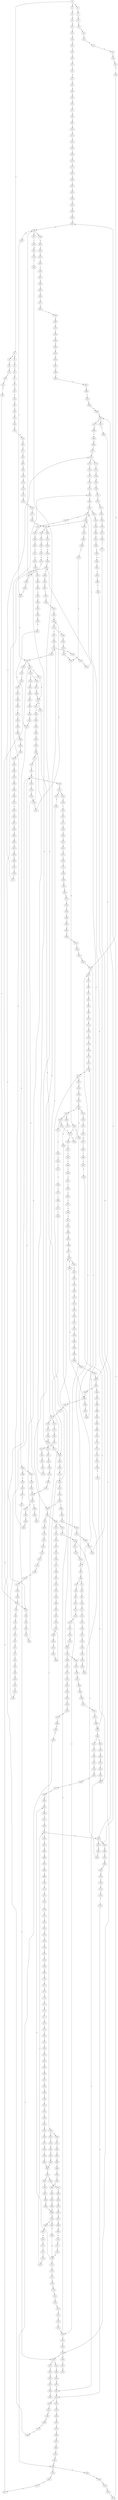strict digraph  {
	S0 -> S1 [ label = A ];
	S0 -> S2 [ label = C ];
	S0 -> S3 [ label = T ];
	S1 -> S4 [ label = G ];
	S2 -> S5 [ label = G ];
	S2 -> S6 [ label = A ];
	S3 -> S7 [ label = G ];
	S4 -> S8 [ label = G ];
	S5 -> S9 [ label = A ];
	S6 -> S10 [ label = A ];
	S7 -> S11 [ label = G ];
	S8 -> S12 [ label = G ];
	S9 -> S13 [ label = G ];
	S10 -> S14 [ label = C ];
	S11 -> S15 [ label = C ];
	S12 -> S16 [ label = T ];
	S13 -> S17 [ label = C ];
	S14 -> S18 [ label = C ];
	S15 -> S19 [ label = C ];
	S16 -> S20 [ label = G ];
	S17 -> S21 [ label = A ];
	S18 -> S22 [ label = C ];
	S19 -> S23 [ label = C ];
	S20 -> S24 [ label = T ];
	S21 -> S25 [ label = G ];
	S22 -> S26 [ label = G ];
	S23 -> S27 [ label = G ];
	S24 -> S28 [ label = T ];
	S25 -> S29 [ label = T ];
	S26 -> S30 [ label = T ];
	S27 -> S31 [ label = T ];
	S28 -> S32 [ label = C ];
	S29 -> S33 [ label = G ];
	S30 -> S34 [ label = C ];
	S30 -> S35 [ label = A ];
	S31 -> S36 [ label = C ];
	S32 -> S37 [ label = C ];
	S33 -> S38 [ label = C ];
	S34 -> S39 [ label = T ];
	S35 -> S40 [ label = C ];
	S36 -> S41 [ label = C ];
	S37 -> S42 [ label = A ];
	S38 -> S43 [ label = A ];
	S39 -> S44 [ label = C ];
	S40 -> S45 [ label = A ];
	S41 -> S46 [ label = A ];
	S42 -> S47 [ label = G ];
	S43 -> S48 [ label = A ];
	S44 -> S49 [ label = G ];
	S45 -> S50 [ label = G ];
	S46 -> S51 [ label = G ];
	S47 -> S52 [ label = C ];
	S48 -> S53 [ label = C ];
	S49 -> S54 [ label = G ];
	S50 -> S55 [ label = C ];
	S51 -> S56 [ label = C ];
	S51 -> S57 [ label = T ];
	S52 -> S58 [ label = A ];
	S53 -> S59 [ label = A ];
	S54 -> S60 [ label = C ];
	S55 -> S61 [ label = A ];
	S56 -> S62 [ label = T ];
	S57 -> S63 [ label = A ];
	S58 -> S64 [ label = G ];
	S59 -> S65 [ label = G ];
	S60 -> S66 [ label = A ];
	S61 -> S67 [ label = G ];
	S62 -> S68 [ label = T ];
	S63 -> S69 [ label = G ];
	S64 -> S70 [ label = A ];
	S65 -> S71 [ label = C ];
	S66 -> S72 [ label = C ];
	S67 -> S73 [ label = G ];
	S68 -> S74 [ label = C ];
	S69 -> S75 [ label = G ];
	S69 -> S76 [ label = C ];
	S70 -> S77 [ label = T ];
	S71 -> S78 [ label = T ];
	S72 -> S79 [ label = G ];
	S72 -> S80 [ label = C ];
	S73 -> S81 [ label = T ];
	S74 -> S82 [ label = A ];
	S75 -> S83 [ label = G ];
	S76 -> S84 [ label = T ];
	S77 -> S85 [ label = A ];
	S78 -> S86 [ label = A ];
	S79 -> S87 [ label = C ];
	S80 -> S88 [ label = G ];
	S81 -> S89 [ label = G ];
	S82 -> S90 [ label = C ];
	S83 -> S91 [ label = T ];
	S84 -> S92 [ label = C ];
	S85 -> S93 [ label = A ];
	S86 -> S94 [ label = C ];
	S87 -> S95 [ label = G ];
	S88 -> S96 [ label = A ];
	S88 -> S97 [ label = G ];
	S89 -> S98 [ label = C ];
	S90 -> S99 [ label = G ];
	S91 -> S100 [ label = C ];
	S92 -> S101 [ label = C ];
	S93 -> S102 [ label = A ];
	S94 -> S103 [ label = G ];
	S95 -> S104 [ label = C ];
	S95 -> S105 [ label = G ];
	S96 -> S106 [ label = G ];
	S96 -> S107 [ label = A ];
	S97 -> S108 [ label = G ];
	S98 -> S109 [ label = A ];
	S99 -> S110 [ label = C ];
	S100 -> S111 [ label = A ];
	S101 -> S112 [ label = A ];
	S102 -> S113 [ label = A ];
	S103 -> S114 [ label = A ];
	S104 -> S115 [ label = G ];
	S105 -> S116 [ label = T ];
	S106 -> S117 [ label = T ];
	S107 -> S118 [ label = T ];
	S108 -> S119 [ label = A ];
	S109 -> S120 [ label = C ];
	S110 -> S121 [ label = C ];
	S111 -> S122 [ label = C ];
	S112 -> S123 [ label = C ];
	S113 -> S124 [ label = A ];
	S114 -> S125 [ label = G ];
	S115 -> S126 [ label = C ];
	S115 -> S127 [ label = G ];
	S116 -> S128 [ label = G ];
	S117 -> S129 [ label = C ];
	S118 -> S130 [ label = G ];
	S119 -> S131 [ label = A ];
	S120 -> S132 [ label = G ];
	S121 -> S133 [ label = C ];
	S122 -> S134 [ label = T ];
	S123 -> S135 [ label = C ];
	S124 -> S136 [ label = C ];
	S125 -> S137 [ label = A ];
	S126 -> S138 [ label = G ];
	S127 -> S139 [ label = C ];
	S128 -> S140 [ label = C ];
	S129 -> S141 [ label = C ];
	S130 -> S142 [ label = T ];
	S131 -> S143 [ label = T ];
	S132 -> S144 [ label = C ];
	S133 -> S145 [ label = T ];
	S134 -> S146 [ label = C ];
	S135 -> S147 [ label = G ];
	S136 -> S148 [ label = T ];
	S137 -> S149 [ label = A ];
	S138 -> S150 [ label = T ];
	S139 -> S151 [ label = T ];
	S140 -> S152 [ label = C ];
	S141 -> S153 [ label = A ];
	S142 -> S154 [ label = A ];
	S143 -> S155 [ label = T ];
	S144 -> S95 [ label = G ];
	S145 -> S156 [ label = T ];
	S146 -> S157 [ label = G ];
	S147 -> S158 [ label = G ];
	S148 -> S159 [ label = T ];
	S149 -> S160 [ label = C ];
	S150 -> S161 [ label = C ];
	S151 -> S162 [ label = A ];
	S151 -> S163 [ label = G ];
	S152 -> S164 [ label = G ];
	S153 -> S165 [ label = G ];
	S154 -> S166 [ label = G ];
	S155 -> S167 [ label = G ];
	S156 -> S168 [ label = C ];
	S157 -> S169 [ label = C ];
	S158 -> S170 [ label = A ];
	S159 -> S171 [ label = T ];
	S160 -> S172 [ label = T ];
	S161 -> S173 [ label = G ];
	S162 -> S174 [ label = T ];
	S163 -> S175 [ label = G ];
	S164 -> S176 [ label = C ];
	S165 -> S57 [ label = T ];
	S165 -> S56 [ label = C ];
	S166 -> S177 [ label = T ];
	S167 -> S178 [ label = A ];
	S168 -> S179 [ label = A ];
	S169 -> S180 [ label = T ];
	S170 -> S181 [ label = C ];
	S171 -> S182 [ label = G ];
	S172 -> S183 [ label = G ];
	S173 -> S184 [ label = A ];
	S174 -> S185 [ label = A ];
	S175 -> S186 [ label = A ];
	S176 -> S187 [ label = C ];
	S176 -> S188 [ label = A ];
	S177 -> S189 [ label = T ];
	S178 -> S190 [ label = A ];
	S179 -> S191 [ label = T ];
	S180 -> S192 [ label = T ];
	S181 -> S193 [ label = G ];
	S182 -> S194 [ label = C ];
	S183 -> S195 [ label = G ];
	S184 -> S196 [ label = C ];
	S185 -> S197 [ label = G ];
	S186 -> S198 [ label = A ];
	S187 -> S199 [ label = G ];
	S188 -> S200 [ label = A ];
	S189 -> S201 [ label = T ];
	S190 -> S202 [ label = C ];
	S191 -> S203 [ label = C ];
	S192 -> S204 [ label = C ];
	S193 -> S205 [ label = C ];
	S193 -> S206 [ label = T ];
	S194 -> S207 [ label = C ];
	S195 -> S208 [ label = C ];
	S195 -> S209 [ label = A ];
	S196 -> S210 [ label = G ];
	S197 -> S211 [ label = T ];
	S198 -> S212 [ label = T ];
	S198 -> S213 [ label = G ];
	S199 -> S214 [ label = G ];
	S200 -> S215 [ label = C ];
	S201 -> S216 [ label = C ];
	S202 -> S217 [ label = C ];
	S203 -> S218 [ label = C ];
	S204 -> S219 [ label = A ];
	S205 -> S220 [ label = C ];
	S206 -> S221 [ label = C ];
	S207 -> S222 [ label = G ];
	S208 -> S223 [ label = G ];
	S209 -> S224 [ label = C ];
	S210 -> S225 [ label = C ];
	S211 -> S226 [ label = A ];
	S212 -> S227 [ label = G ];
	S213 -> S228 [ label = A ];
	S214 -> S229 [ label = T ];
	S214 -> S230 [ label = A ];
	S215 -> S231 [ label = C ];
	S216 -> S232 [ label = A ];
	S217 -> S233 [ label = C ];
	S218 -> S234 [ label = A ];
	S219 -> S235 [ label = T ];
	S220 -> S236 [ label = C ];
	S221 -> S237 [ label = G ];
	S222 -> S238 [ label = T ];
	S223 -> S239 [ label = C ];
	S224 -> S240 [ label = C ];
	S225 -> S241 [ label = G ];
	S226 -> S242 [ label = G ];
	S227 -> S243 [ label = G ];
	S228 -> S244 [ label = A ];
	S229 -> S245 [ label = G ];
	S230 -> S246 [ label = A ];
	S231 -> S247 [ label = A ];
	S232 -> S248 [ label = C ];
	S233 -> S249 [ label = G ];
	S234 -> S250 [ label = G ];
	S235 -> S203 [ label = C ];
	S236 -> S251 [ label = A ];
	S237 -> S252 [ label = T ];
	S238 -> S253 [ label = A ];
	S239 -> S254 [ label = A ];
	S240 -> S255 [ label = C ];
	S241 -> S256 [ label = C ];
	S242 -> S257 [ label = C ];
	S243 -> S258 [ label = G ];
	S244 -> S259 [ label = C ];
	S245 -> S260 [ label = A ];
	S245 -> S261 [ label = G ];
	S246 -> S262 [ label = C ];
	S247 -> S263 [ label = G ];
	S248 -> S264 [ label = T ];
	S249 -> S30 [ label = T ];
	S250 -> S265 [ label = A ];
	S251 -> S266 [ label = T ];
	S252 -> S267 [ label = G ];
	S253 -> S268 [ label = G ];
	S254 -> S269 [ label = G ];
	S255 -> S270 [ label = G ];
	S256 -> S271 [ label = C ];
	S257 -> S272 [ label = C ];
	S258 -> S273 [ label = G ];
	S259 -> S274 [ label = G ];
	S260 -> S275 [ label = C ];
	S261 -> S276 [ label = T ];
	S261 -> S277 [ label = A ];
	S262 -> S278 [ label = T ];
	S263 -> S279 [ label = A ];
	S263 -> S280 [ label = T ];
	S264 -> S281 [ label = C ];
	S265 -> S282 [ label = A ];
	S266 -> S283 [ label = C ];
	S267 -> S284 [ label = A ];
	S268 -> S285 [ label = C ];
	S269 -> S286 [ label = C ];
	S270 -> S287 [ label = T ];
	S271 -> S288 [ label = T ];
	S272 -> S289 [ label = G ];
	S273 -> S290 [ label = T ];
	S274 -> S291 [ label = G ];
	S275 -> S292 [ label = G ];
	S276 -> S293 [ label = G ];
	S276 -> S294 [ label = T ];
	S277 -> S295 [ label = A ];
	S278 -> S296 [ label = G ];
	S278 -> S297 [ label = A ];
	S279 -> S298 [ label = C ];
	S279 -> S299 [ label = A ];
	S280 -> S300 [ label = C ];
	S281 -> S301 [ label = C ];
	S282 -> S302 [ label = C ];
	S283 -> S303 [ label = G ];
	S284 -> S304 [ label = C ];
	S285 -> S305 [ label = C ];
	S286 -> S306 [ label = G ];
	S286 -> S307 [ label = C ];
	S287 -> S34 [ label = C ];
	S288 -> S308 [ label = C ];
	S289 -> S309 [ label = A ];
	S289 -> S310 [ label = G ];
	S289 -> S311 [ label = C ];
	S290 -> S312 [ label = C ];
	S291 -> S313 [ label = C ];
	S292 -> S314 [ label = T ];
	S293 -> S315 [ label = G ];
	S294 -> S316 [ label = A ];
	S295 -> S317 [ label = C ];
	S295 -> S318 [ label = G ];
	S296 -> S319 [ label = C ];
	S296 -> S195 [ label = G ];
	S297 -> S320 [ label = C ];
	S298 -> S321 [ label = T ];
	S299 -> S302 [ label = C ];
	S300 -> S322 [ label = T ];
	S300 -> S323 [ label = G ];
	S301 -> S324 [ label = T ];
	S302 -> S325 [ label = C ];
	S302 -> S326 [ label = A ];
	S303 -> S327 [ label = T ];
	S304 -> S328 [ label = C ];
	S305 -> S289 [ label = G ];
	S306 -> S329 [ label = G ];
	S307 -> S330 [ label = G ];
	S308 -> S331 [ label = G ];
	S309 -> S332 [ label = A ];
	S310 -> S333 [ label = T ];
	S311 -> S334 [ label = T ];
	S312 -> S335 [ label = C ];
	S313 -> S336 [ label = A ];
	S314 -> S337 [ label = G ];
	S315 -> S338 [ label = A ];
	S316 -> S339 [ label = G ];
	S317 -> S340 [ label = C ];
	S318 -> S228 [ label = A ];
	S319 -> S341 [ label = A ];
	S320 -> S342 [ label = A ];
	S321 -> S343 [ label = C ];
	S322 -> S344 [ label = C ];
	S323 -> S345 [ label = T ];
	S323 -> S346 [ label = C ];
	S324 -> S347 [ label = T ];
	S325 -> S348 [ label = A ];
	S325 -> S349 [ label = G ];
	S326 -> S350 [ label = G ];
	S327 -> S351 [ label = C ];
	S328 -> S352 [ label = G ];
	S329 -> S353 [ label = G ];
	S330 -> S354 [ label = G ];
	S331 -> S355 [ label = G ];
	S332 -> S356 [ label = A ];
	S333 -> S245 [ label = G ];
	S334 -> S357 [ label = G ];
	S335 -> S358 [ label = G ];
	S336 -> S359 [ label = C ];
	S337 -> S360 [ label = G ];
	S338 -> S295 [ label = A ];
	S339 -> S361 [ label = A ];
	S340 -> S362 [ label = T ];
	S341 -> S363 [ label = A ];
	S342 -> S364 [ label = A ];
	S343 -> S365 [ label = C ];
	S344 -> S366 [ label = T ];
	S345 -> S367 [ label = A ];
	S346 -> S368 [ label = G ];
	S347 -> S369 [ label = T ];
	S348 -> S370 [ label = G ];
	S348 -> S371 [ label = C ];
	S349 -> S372 [ label = G ];
	S350 -> S373 [ label = C ];
	S351 -> S374 [ label = C ];
	S352 -> S375 [ label = G ];
	S353 -> S376 [ label = T ];
	S354 -> S333 [ label = T ];
	S355 -> S377 [ label = G ];
	S356 -> S378 [ label = C ];
	S357 -> S379 [ label = G ];
	S358 -> S380 [ label = C ];
	S358 -> S381 [ label = T ];
	S359 -> S80 [ label = C ];
	S359 -> S382 [ label = T ];
	S360 -> S383 [ label = G ];
	S361 -> S384 [ label = A ];
	S362 -> S385 [ label = C ];
	S363 -> S386 [ label = C ];
	S364 -> S387 [ label = C ];
	S365 -> S388 [ label = C ];
	S366 -> S389 [ label = C ];
	S366 -> S390 [ label = G ];
	S367 -> S391 [ label = A ];
	S368 -> S392 [ label = G ];
	S368 -> S393 [ label = C ];
	S369 -> S394 [ label = C ];
	S370 -> S279 [ label = A ];
	S371 -> S395 [ label = C ];
	S372 -> S396 [ label = A ];
	S373 -> S397 [ label = C ];
	S374 -> S398 [ label = T ];
	S375 -> S399 [ label = T ];
	S376 -> S400 [ label = G ];
	S377 -> S401 [ label = C ];
	S378 -> S402 [ label = C ];
	S379 -> S403 [ label = A ];
	S380 -> S404 [ label = C ];
	S381 -> S405 [ label = C ];
	S382 -> S406 [ label = G ];
	S383 -> S407 [ label = T ];
	S384 -> S408 [ label = G ];
	S385 -> S409 [ label = G ];
	S386 -> S410 [ label = C ];
	S387 -> S411 [ label = G ];
	S388 -> S412 [ label = A ];
	S389 -> S413 [ label = T ];
	S389 -> S414 [ label = G ];
	S390 -> S415 [ label = T ];
	S391 -> S416 [ label = G ];
	S392 -> S417 [ label = C ];
	S393 -> S418 [ label = A ];
	S394 -> S419 [ label = A ];
	S395 -> S420 [ label = A ];
	S396 -> S181 [ label = C ];
	S397 -> S421 [ label = G ];
	S398 -> S422 [ label = C ];
	S399 -> S423 [ label = C ];
	S400 -> S424 [ label = C ];
	S401 -> S425 [ label = T ];
	S402 -> S426 [ label = C ];
	S403 -> S198 [ label = A ];
	S404 -> S427 [ label = G ];
	S405 -> S428 [ label = G ];
	S406 -> S429 [ label = G ];
	S407 -> S430 [ label = A ];
	S408 -> S431 [ label = G ];
	S409 -> S432 [ label = G ];
	S410 -> S247 [ label = A ];
	S411 -> S433 [ label = A ];
	S412 -> S434 [ label = T ];
	S413 -> S435 [ label = G ];
	S414 -> S436 [ label = T ];
	S415 -> S437 [ label = A ];
	S416 -> S438 [ label = A ];
	S417 -> S151 [ label = T ];
	S418 -> S439 [ label = G ];
	S419 -> S440 [ label = T ];
	S420 -> S441 [ label = C ];
	S421 -> S442 [ label = T ];
	S422 -> S443 [ label = T ];
	S423 -> S444 [ label = G ];
	S424 -> S445 [ label = C ];
	S425 -> S446 [ label = C ];
	S426 -> S447 [ label = C ];
	S427 -> S214 [ label = G ];
	S428 -> S448 [ label = G ];
	S429 -> S449 [ label = G ];
	S430 -> S450 [ label = C ];
	S431 -> S451 [ label = G ];
	S432 -> S452 [ label = C ];
	S433 -> S453 [ label = A ];
	S434 -> S454 [ label = C ];
	S435 -> S455 [ label = A ];
	S436 -> S456 [ label = G ];
	S438 -> S457 [ label = C ];
	S439 -> S286 [ label = C ];
	S440 -> S458 [ label = C ];
	S441 -> S459 [ label = C ];
	S442 -> S460 [ label = C ];
	S443 -> S461 [ label = T ];
	S443 -> S462 [ label = G ];
	S444 -> S463 [ label = C ];
	S445 -> S164 [ label = G ];
	S446 -> S464 [ label = A ];
	S447 -> S465 [ label = G ];
	S448 -> S466 [ label = A ];
	S449 -> S467 [ label = A ];
	S450 -> S468 [ label = T ];
	S451 -> S469 [ label = G ];
	S452 -> S66 [ label = A ];
	S453 -> S470 [ label = A ];
	S454 -> S471 [ label = T ];
	S455 -> S472 [ label = G ];
	S456 -> S473 [ label = G ];
	S457 -> S474 [ label = G ];
	S458 -> S218 [ label = C ];
	S459 -> S475 [ label = C ];
	S460 -> S476 [ label = C ];
	S461 -> S477 [ label = C ];
	S462 -> S478 [ label = T ];
	S463 -> S479 [ label = A ];
	S463 -> S480 [ label = G ];
	S464 -> S481 [ label = C ];
	S465 -> S482 [ label = A ];
	S466 -> S483 [ label = A ];
	S467 -> S484 [ label = A ];
	S468 -> S485 [ label = A ];
	S469 -> S486 [ label = T ];
	S469 -> S487 [ label = G ];
	S470 -> S488 [ label = A ];
	S471 -> S489 [ label = G ];
	S472 -> S490 [ label = T ];
	S473 -> S491 [ label = T ];
	S474 -> S492 [ label = G ];
	S475 -> S493 [ label = C ];
	S476 -> S494 [ label = T ];
	S477 -> S495 [ label = T ];
	S478 -> S496 [ label = C ];
	S479 -> S497 [ label = C ];
	S480 -> S498 [ label = T ];
	S481 -> S499 [ label = G ];
	S482 -> S500 [ label = C ];
	S483 -> S501 [ label = C ];
	S484 -> S502 [ label = C ];
	S485 -> S503 [ label = T ];
	S486 -> S504 [ label = C ];
	S487 -> S505 [ label = T ];
	S488 -> S506 [ label = C ];
	S489 -> S507 [ label = C ];
	S490 -> S508 [ label = A ];
	S491 -> S509 [ label = A ];
	S492 -> S510 [ label = C ];
	S493 -> S511 [ label = T ];
	S494 -> S422 [ label = C ];
	S495 -> S512 [ label = C ];
	S496 -> S513 [ label = G ];
	S497 -> S514 [ label = G ];
	S498 -> S515 [ label = A ];
	S499 -> S516 [ label = T ];
	S500 -> S517 [ label = T ];
	S501 -> S518 [ label = A ];
	S501 -> S278 [ label = T ];
	S502 -> S519 [ label = T ];
	S503 -> S520 [ label = T ];
	S504 -> S521 [ label = T ];
	S505 -> S522 [ label = C ];
	S506 -> S523 [ label = A ];
	S507 -> S524 [ label = C ];
	S509 -> S525 [ label = T ];
	S509 -> S526 [ label = C ];
	S510 -> S527 [ label = T ];
	S511 -> S528 [ label = T ];
	S512 -> S529 [ label = G ];
	S513 -> S530 [ label = T ];
	S514 -> S531 [ label = C ];
	S515 -> S532 [ label = G ];
	S516 -> S533 [ label = C ];
	S517 -> S534 [ label = A ];
	S518 -> S535 [ label = G ];
	S519 -> S296 [ label = G ];
	S520 -> S536 [ label = G ];
	S521 -> S537 [ label = C ];
	S522 -> S335 [ label = C ];
	S523 -> S538 [ label = G ];
	S524 -> S539 [ label = A ];
	S525 -> S540 [ label = G ];
	S526 -> S541 [ label = C ];
	S527 -> S542 [ label = C ];
	S528 -> S543 [ label = C ];
	S529 -> S544 [ label = G ];
	S530 -> S545 [ label = G ];
	S531 -> S95 [ label = G ];
	S532 -> S546 [ label = C ];
	S533 -> S547 [ label = C ];
	S534 -> S548 [ label = G ];
	S535 -> S549 [ label = G ];
	S536 -> S550 [ label = G ];
	S537 -> S551 [ label = T ];
	S538 -> S552 [ label = A ];
	S539 -> S553 [ label = G ];
	S540 -> S554 [ label = A ];
	S541 -> S555 [ label = G ];
	S542 -> S556 [ label = T ];
	S543 -> S557 [ label = C ];
	S543 -> S558 [ label = G ];
	S544 -> S559 [ label = A ];
	S545 -> S560 [ label = G ];
	S546 -> S305 [ label = C ];
	S547 -> S561 [ label = A ];
	S548 -> S562 [ label = A ];
	S549 -> S563 [ label = A ];
	S550 -> S564 [ label = A ];
	S551 -> S389 [ label = C ];
	S552 -> S565 [ label = A ];
	S553 -> S566 [ label = T ];
	S554 -> S567 [ label = G ];
	S555 -> S568 [ label = G ];
	S556 -> S569 [ label = C ];
	S557 -> S570 [ label = T ];
	S558 -> S571 [ label = A ];
	S559 -> S572 [ label = G ];
	S560 -> S491 [ label = T ];
	S561 -> S51 [ label = G ];
	S562 -> S573 [ label = A ];
	S563 -> S574 [ label = A ];
	S564 -> S575 [ label = A ];
	S565 -> S576 [ label = G ];
	S566 -> S577 [ label = C ];
	S567 -> S578 [ label = C ];
	S568 -> S579 [ label = T ];
	S569 -> S580 [ label = G ];
	S570 -> S581 [ label = G ];
	S571 -> S582 [ label = T ];
	S572 -> S583 [ label = A ];
	S573 -> S584 [ label = T ];
	S574 -> S585 [ label = T ];
	S575 -> S586 [ label = C ];
	S576 -> S587 [ label = G ];
	S577 -> S323 [ label = G ];
	S578 -> S588 [ label = G ];
	S579 -> S589 [ label = G ];
	S580 -> S590 [ label = A ];
	S581 -> S591 [ label = T ];
	S582 -> S592 [ label = C ];
	S583 -> S593 [ label = G ];
	S584 -> S594 [ label = C ];
	S585 -> S595 [ label = A ];
	S586 -> S596 [ label = G ];
	S587 -> S451 [ label = G ];
	S588 -> S597 [ label = G ];
	S589 -> S261 [ label = G ];
	S590 -> S598 [ label = A ];
	S591 -> S599 [ label = C ];
	S592 -> S600 [ label = G ];
	S593 -> S601 [ label = G ];
	S594 -> S602 [ label = G ];
	S595 -> S603 [ label = G ];
	S596 -> S604 [ label = G ];
	S597 -> S605 [ label = T ];
	S598 -> S606 [ label = G ];
	S599 -> S607 [ label = C ];
	S600 -> S608 [ label = T ];
	S601 -> S609 [ label = T ];
	S602 -> S610 [ label = G ];
	S603 -> S611 [ label = T ];
	S604 -> S612 [ label = T ];
	S605 -> S613 [ label = C ];
	S606 -> S614 [ label = T ];
	S607 -> S615 [ label = T ];
	S608 -> S616 [ label = T ];
	S609 -> S617 [ label = C ];
	S610 -> S618 [ label = G ];
	S611 -> S619 [ label = C ];
	S612 -> S620 [ label = A ];
	S613 -> S621 [ label = G ];
	S614 -> S622 [ label = C ];
	S615 -> S623 [ label = A ];
	S615 -> S624 [ label = T ];
	S616 -> S625 [ label = T ];
	S617 -> S626 [ label = C ];
	S618 -> S627 [ label = T ];
	S619 -> S628 [ label = T ];
	S620 -> S629 [ label = C ];
	S621 -> S463 [ label = C ];
	S622 -> S630 [ label = G ];
	S623 -> S631 [ label = C ];
	S624 -> S632 [ label = G ];
	S625 -> S633 [ label = G ];
	S626 -> S634 [ label = C ];
	S627 -> S635 [ label = A ];
	S628 -> S636 [ label = C ];
	S629 -> S637 [ label = G ];
	S630 -> S638 [ label = C ];
	S630 -> S639 [ label = A ];
	S631 -> S640 [ label = T ];
	S632 -> S641 [ label = T ];
	S633 -> S642 [ label = T ];
	S634 -> S643 [ label = A ];
	S634 -> S644 [ label = G ];
	S635 -> S645 [ label = T ];
	S636 -> S366 [ label = T ];
	S637 -> S646 [ label = A ];
	S638 -> S368 [ label = G ];
	S639 -> S647 [ label = G ];
	S640 -> S648 [ label = A ];
	S641 -> S649 [ label = A ];
	S642 -> S650 [ label = A ];
	S643 -> S651 [ label = G ];
	S644 -> S652 [ label = A ];
	S644 -> S653 [ label = G ];
	S645 -> S654 [ label = C ];
	S646 -> S655 [ label = A ];
	S647 -> S656 [ label = G ];
	S648 -> S657 [ label = C ];
	S649 -> S658 [ label = G ];
	S650 -> S659 [ label = G ];
	S651 -> S660 [ label = A ];
	S652 -> S661 [ label = G ];
	S652 -> S662 [ label = A ];
	S653 -> S663 [ label = A ];
	S654 -> S664 [ label = C ];
	S655 -> S665 [ label = G ];
	S656 -> S666 [ label = T ];
	S657 -> S667 [ label = C ];
	S658 -> S668 [ label = G ];
	S659 -> S668 [ label = G ];
	S660 -> S669 [ label = G ];
	S661 -> S670 [ label = T ];
	S662 -> S671 [ label = A ];
	S662 -> S672 [ label = G ];
	S663 -> S673 [ label = G ];
	S664 -> S674 [ label = C ];
	S665 -> S675 [ label = A ];
	S666 -> S676 [ label = A ];
	S667 -> S677 [ label = A ];
	S668 -> S678 [ label = A ];
	S669 -> S679 [ label = C ];
	S670 -> S129 [ label = C ];
	S671 -> S680 [ label = G ];
	S672 -> S681 [ label = T ];
	S673 -> S682 [ label = G ];
	S674 -> S683 [ label = G ];
	S675 -> S684 [ label = A ];
	S676 -> S685 [ label = T ];
	S677 -> S686 [ label = G ];
	S678 -> S687 [ label = G ];
	S678 -> S688 [ label = A ];
	S679 -> S689 [ label = C ];
	S680 -> S690 [ label = T ];
	S681 -> S622 [ label = C ];
	S682 -> S691 [ label = C ];
	S683 -> S692 [ label = A ];
	S684 -> S693 [ label = G ];
	S685 -> S694 [ label = A ];
	S686 -> S695 [ label = G ];
	S687 -> S696 [ label = A ];
	S688 -> S697 [ label = A ];
	S689 -> S698 [ label = A ];
	S690 -> S699 [ label = G ];
	S691 -> S700 [ label = G ];
	S692 -> S662 [ label = A ];
	S693 -> S701 [ label = T ];
	S694 -> S702 [ label = A ];
	S695 -> S703 [ label = A ];
	S696 -> S704 [ label = G ];
	S697 -> S705 [ label = G ];
	S698 -> S706 [ label = C ];
	S699 -> S707 [ label = T ];
	S700 -> S708 [ label = T ];
	S701 -> S709 [ label = G ];
	S702 -> S710 [ label = G ];
	S703 -> S711 [ label = G ];
	S704 -> S712 [ label = T ];
	S704 -> S601 [ label = G ];
	S705 -> S713 [ label = G ];
	S706 -> S714 [ label = G ];
	S707 -> S715 [ label = C ];
	S708 -> S716 [ label = G ];
	S709 -> S717 [ label = T ];
	S710 -> S718 [ label = T ];
	S711 -> S719 [ label = A ];
	S712 -> S720 [ label = C ];
	S713 -> S721 [ label = T ];
	S714 -> S722 [ label = G ];
	S715 -> S723 [ label = G ];
	S715 -> S724 [ label = C ];
	S716 -> S725 [ label = G ];
	S717 -> S715 [ label = C ];
	S718 -> S726 [ label = C ];
	S719 -> S704 [ label = G ];
	S720 -> S727 [ label = A ];
	S721 -> S728 [ label = C ];
	S722 -> S729 [ label = T ];
	S723 -> S730 [ label = T ];
	S724 -> S731 [ label = T ];
	S725 -> S732 [ label = T ];
	S726 -> S733 [ label = G ];
	S727 -> S734 [ label = G ];
	S728 -> S735 [ label = C ];
	S729 -> S736 [ label = T ];
	S730 -> S737 [ label = C ];
	S731 -> S738 [ label = G ];
	S732 -> S509 [ label = A ];
	S733 -> S739 [ label = T ];
	S734 -> S740 [ label = G ];
	S735 -> S634 [ label = C ];
	S736 -> S741 [ label = A ];
	S737 -> S742 [ label = G ];
	S738 -> S743 [ label = G ];
	S739 -> S744 [ label = G ];
	S740 -> S745 [ label = A ];
	S741 -> S746 [ label = C ];
	S742 -> S747 [ label = G ];
	S743 -> S748 [ label = C ];
	S744 -> S560 [ label = G ];
	S745 -> S749 [ label = C ];
	S746 -> S750 [ label = T ];
	S747 -> S466 [ label = A ];
	S748 -> S751 [ label = C ];
	S749 -> S752 [ label = C ];
	S750 -> S753 [ label = G ];
	S751 -> S754 [ label = T ];
	S752 -> S755 [ label = A ];
	S753 -> S756 [ label = C ];
	S754 -> S757 [ label = G ];
	S755 -> S758 [ label = G ];
	S756 -> S759 [ label = A ];
	S757 -> S760 [ label = G ];
	S758 -> S761 [ label = T ];
	S759 -> S762 [ label = G ];
	S760 -> S763 [ label = G ];
	S761 -> S300 [ label = C ];
	S762 -> S764 [ label = A ];
	S763 -> S765 [ label = T ];
	S764 -> S766 [ label = C ];
	S765 -> S767 [ label = C ];
	S766 -> S768 [ label = G ];
	S767 -> S769 [ label = C ];
	S768 -> S770 [ label = G ];
	S769 -> S771 [ label = C ];
	S770 -> S772 [ label = A ];
	S771 -> S644 [ label = G ];
	S772 -> S773 [ label = C ];
	S773 -> S774 [ label = A ];
	S774 -> S775 [ label = C ];
	S775 -> S776 [ label = A ];
	S776 -> S777 [ label = C ];
	S777 -> S778 [ label = C ];
	S778 -> S779 [ label = T ];
	S779 -> S780 [ label = C ];
	S780 -> S781 [ label = T ];
	S781 -> S782 [ label = A ];
	S782 -> S783 [ label = G ];
	S783 -> S784 [ label = A ];
	S784 -> S785 [ label = A ];
	S785 -> S786 [ label = C ];
	S786 -> S787 [ label = G ];
	S787 -> S788 [ label = A ];
	S788 -> S789 [ label = G ];
	S789 -> S790 [ label = G ];
	S790 -> S791 [ label = T ];
	S791 -> S792 [ label = G ];
	S792 -> S793 [ label = T ];
	S793 -> S794 [ label = C ];
	S794 -> S795 [ label = C ];
	S795 -> S796 [ label = C ];
	S796 -> S797 [ label = T ];
	S797 -> S798 [ label = G ];
	S798 -> S799 [ label = T ];
	S799 -> S800 [ label = C ];
	S800 -> S607 [ label = C ];
}
